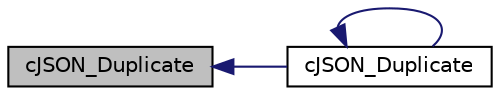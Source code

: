 digraph "cJSON_Duplicate"
{
  edge [fontname="Helvetica",fontsize="10",labelfontname="Helvetica",labelfontsize="10"];
  node [fontname="Helvetica",fontsize="10",shape=record];
  rankdir="LR";
  Node1 [label="cJSON_Duplicate",height=0.2,width=0.4,color="black", fillcolor="grey75", style="filled", fontcolor="black"];
  Node1 -> Node2 [dir="back",color="midnightblue",fontsize="10",style="solid",fontname="Helvetica"];
  Node2 [label="cJSON_Duplicate",height=0.2,width=0.4,color="black", fillcolor="white", style="filled",URL="$c_j_s_o_n_8h.html#a9acb1410be711f33d7c6d39f916b2d35"];
  Node2 -> Node2 [dir="back",color="midnightblue",fontsize="10",style="solid",fontname="Helvetica"];
}

